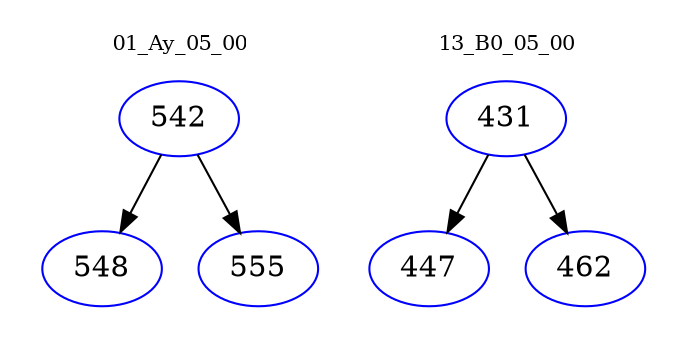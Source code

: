 digraph{
subgraph cluster_0 {
color = white
label = "01_Ay_05_00";
fontsize=10;
T0_542 [label="542", color="blue"]
T0_542 -> T0_548 [color="black"]
T0_548 [label="548", color="blue"]
T0_542 -> T0_555 [color="black"]
T0_555 [label="555", color="blue"]
}
subgraph cluster_1 {
color = white
label = "13_B0_05_00";
fontsize=10;
T1_431 [label="431", color="blue"]
T1_431 -> T1_447 [color="black"]
T1_447 [label="447", color="blue"]
T1_431 -> T1_462 [color="black"]
T1_462 [label="462", color="blue"]
}
}
